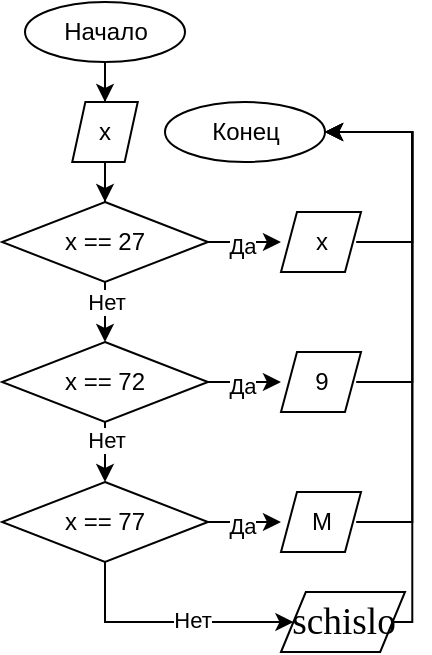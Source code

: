 <mxfile version="13.1.8" type="device"><diagram id="C5RBs43oDa-KdzZeNtuy" name="Page-1"><mxGraphModel dx="927" dy="368" grid="1" gridSize="10" guides="1" tooltips="1" connect="1" arrows="1" fold="1" page="1" pageScale="1" pageWidth="827" pageHeight="1169" math="0" shadow="0"><root><mxCell id="WIyWlLk6GJQsqaUBKTNV-0"/><mxCell id="WIyWlLk6GJQsqaUBKTNV-1" parent="WIyWlLk6GJQsqaUBKTNV-0"/><mxCell id="bj5KsWAAJyKkPCg6QgZc-83" style="edgeStyle=orthogonalEdgeStyle;rounded=0;orthogonalLoop=1;jettySize=auto;html=1;entryX=0.5;entryY=0;entryDx=0;entryDy=0;" edge="1" parent="WIyWlLk6GJQsqaUBKTNV-1" source="bj5KsWAAJyKkPCg6QgZc-84" target="bj5KsWAAJyKkPCg6QgZc-86"><mxGeometry relative="1" as="geometry"/></mxCell><mxCell id="bj5KsWAAJyKkPCg6QgZc-84" value="Начало" style="ellipse;whiteSpace=wrap;html=1;" vertex="1" parent="WIyWlLk6GJQsqaUBKTNV-1"><mxGeometry x="81.5" y="100" width="80" height="30" as="geometry"/></mxCell><mxCell id="bj5KsWAAJyKkPCg6QgZc-85" style="edgeStyle=orthogonalEdgeStyle;rounded=0;orthogonalLoop=1;jettySize=auto;html=1;entryX=0.5;entryY=0;entryDx=0;entryDy=0;" edge="1" parent="WIyWlLk6GJQsqaUBKTNV-1" source="bj5KsWAAJyKkPCg6QgZc-86" target="bj5KsWAAJyKkPCg6QgZc-91"><mxGeometry relative="1" as="geometry"/></mxCell><mxCell id="bj5KsWAAJyKkPCg6QgZc-86" value="x" style="shape=parallelogram;perimeter=parallelogramPerimeter;whiteSpace=wrap;html=1;fontFamily=Helvetica;fontSize=12;fontColor=#000000;align=center;strokeColor=#000000;fillColor=#ffffff;" vertex="1" parent="WIyWlLk6GJQsqaUBKTNV-1"><mxGeometry x="105.13" y="150" width="32.75" height="30" as="geometry"/></mxCell><mxCell id="bj5KsWAAJyKkPCg6QgZc-87" style="edgeStyle=orthogonalEdgeStyle;rounded=0;orthogonalLoop=1;jettySize=auto;html=1;" edge="1" parent="WIyWlLk6GJQsqaUBKTNV-1" source="bj5KsWAAJyKkPCg6QgZc-91"><mxGeometry relative="1" as="geometry"><mxPoint x="209.472" y="220.034" as="targetPoint"/></mxGeometry></mxCell><mxCell id="bj5KsWAAJyKkPCg6QgZc-88" value="Да" style="edgeLabel;html=1;align=center;verticalAlign=middle;resizable=0;points=[];" vertex="1" connectable="0" parent="bj5KsWAAJyKkPCg6QgZc-87"><mxGeometry x="0.185" y="-1" relative="1" as="geometry"><mxPoint x="-5" as="offset"/></mxGeometry></mxCell><mxCell id="bj5KsWAAJyKkPCg6QgZc-89" style="edgeStyle=orthogonalEdgeStyle;rounded=0;orthogonalLoop=1;jettySize=auto;html=1;entryX=0.5;entryY=0;entryDx=0;entryDy=0;" edge="1" parent="WIyWlLk6GJQsqaUBKTNV-1" source="bj5KsWAAJyKkPCg6QgZc-91" target="bj5KsWAAJyKkPCg6QgZc-95"><mxGeometry relative="1" as="geometry"/></mxCell><mxCell id="bj5KsWAAJyKkPCg6QgZc-90" value="Нет" style="edgeLabel;html=1;align=center;verticalAlign=middle;resizable=0;points=[];" vertex="1" connectable="0" parent="bj5KsWAAJyKkPCg6QgZc-89"><mxGeometry x="-0.814" relative="1" as="geometry"><mxPoint y="5.43" as="offset"/></mxGeometry></mxCell><mxCell id="bj5KsWAAJyKkPCg6QgZc-91" value="x == 27" style="rhombus;whiteSpace=wrap;html=1;" vertex="1" parent="WIyWlLk6GJQsqaUBKTNV-1"><mxGeometry x="70" y="200" width="103" height="40" as="geometry"/></mxCell><mxCell id="bj5KsWAAJyKkPCg6QgZc-92" style="edgeStyle=orthogonalEdgeStyle;rounded=0;orthogonalLoop=1;jettySize=auto;html=1;entryX=1;entryY=0.5;entryDx=0;entryDy=0;" edge="1" parent="WIyWlLk6GJQsqaUBKTNV-1"><mxGeometry relative="1" as="geometry"><mxPoint x="247.102" y="220.034" as="sourcePoint"/><mxPoint x="231.5" y="165" as="targetPoint"/><Array as="points"><mxPoint x="275.13" y="220"/><mxPoint x="275.13" y="165"/></Array></mxGeometry></mxCell><mxCell id="bj5KsWAAJyKkPCg6QgZc-93" style="edgeStyle=orthogonalEdgeStyle;rounded=0;orthogonalLoop=1;jettySize=auto;html=1;" edge="1" parent="WIyWlLk6GJQsqaUBKTNV-1" source="bj5KsWAAJyKkPCg6QgZc-95"><mxGeometry relative="1" as="geometry"><mxPoint x="209.472" y="290.034" as="targetPoint"/></mxGeometry></mxCell><mxCell id="bj5KsWAAJyKkPCg6QgZc-94" value="Да" style="edgeLabel;html=1;align=center;verticalAlign=middle;resizable=0;points=[];" vertex="1" connectable="0" parent="bj5KsWAAJyKkPCg6QgZc-93"><mxGeometry x="0.185" y="-1" relative="1" as="geometry"><mxPoint x="-5" as="offset"/></mxGeometry></mxCell><mxCell id="bj5KsWAAJyKkPCg6QgZc-95" value="x == 72" style="rhombus;whiteSpace=wrap;html=1;" vertex="1" parent="WIyWlLk6GJQsqaUBKTNV-1"><mxGeometry x="70" y="270" width="103" height="40" as="geometry"/></mxCell><mxCell id="bj5KsWAAJyKkPCg6QgZc-96" style="edgeStyle=orthogonalEdgeStyle;rounded=0;orthogonalLoop=1;jettySize=auto;html=1;entryX=1;entryY=0.5;entryDx=0;entryDy=0;" edge="1" parent="WIyWlLk6GJQsqaUBKTNV-1"><mxGeometry relative="1" as="geometry"><mxPoint x="247.102" y="290.034" as="sourcePoint"/><mxPoint x="231.5" y="165" as="targetPoint"/><Array as="points"><mxPoint x="275.13" y="290"/><mxPoint x="275.13" y="165"/></Array></mxGeometry></mxCell><mxCell id="bj5KsWAAJyKkPCg6QgZc-97" style="edgeStyle=orthogonalEdgeStyle;rounded=0;orthogonalLoop=1;jettySize=auto;html=1;entryX=0.5;entryY=0;entryDx=0;entryDy=0;" edge="1" parent="WIyWlLk6GJQsqaUBKTNV-1" target="bj5KsWAAJyKkPCg6QgZc-103"><mxGeometry relative="1" as="geometry"><mxPoint x="121.5" y="310" as="sourcePoint"/></mxGeometry></mxCell><mxCell id="bj5KsWAAJyKkPCg6QgZc-98" value="Нет" style="edgeLabel;html=1;align=center;verticalAlign=middle;resizable=0;points=[];" vertex="1" connectable="0" parent="bj5KsWAAJyKkPCg6QgZc-97"><mxGeometry x="-0.814" relative="1" as="geometry"><mxPoint y="5.43" as="offset"/></mxGeometry></mxCell><mxCell id="bj5KsWAAJyKkPCg6QgZc-99" style="edgeStyle=orthogonalEdgeStyle;rounded=0;orthogonalLoop=1;jettySize=auto;html=1;" edge="1" parent="WIyWlLk6GJQsqaUBKTNV-1" source="bj5KsWAAJyKkPCg6QgZc-103"><mxGeometry relative="1" as="geometry"><mxPoint x="209.472" y="360.034" as="targetPoint"/></mxGeometry></mxCell><mxCell id="bj5KsWAAJyKkPCg6QgZc-100" value="Да" style="edgeLabel;html=1;align=center;verticalAlign=middle;resizable=0;points=[];" vertex="1" connectable="0" parent="bj5KsWAAJyKkPCg6QgZc-99"><mxGeometry x="0.185" y="-1" relative="1" as="geometry"><mxPoint x="-5" as="offset"/></mxGeometry></mxCell><mxCell id="bj5KsWAAJyKkPCg6QgZc-101" style="edgeStyle=orthogonalEdgeStyle;rounded=0;orthogonalLoop=1;jettySize=auto;html=1;entryX=0;entryY=0.5;entryDx=0;entryDy=0;" edge="1" parent="WIyWlLk6GJQsqaUBKTNV-1" source="bj5KsWAAJyKkPCg6QgZc-103" target="bj5KsWAAJyKkPCg6QgZc-110"><mxGeometry relative="1" as="geometry"><mxPoint x="206.38" y="409.86" as="targetPoint"/><Array as="points"><mxPoint x="121.5" y="410"/></Array></mxGeometry></mxCell><mxCell id="bj5KsWAAJyKkPCg6QgZc-102" value="Нет" style="edgeLabel;html=1;align=center;verticalAlign=middle;resizable=0;points=[];" vertex="1" connectable="0" parent="bj5KsWAAJyKkPCg6QgZc-101"><mxGeometry x="0.183" y="1" relative="1" as="geometry"><mxPoint as="offset"/></mxGeometry></mxCell><mxCell id="bj5KsWAAJyKkPCg6QgZc-103" value="x == 77" style="rhombus;whiteSpace=wrap;html=1;" vertex="1" parent="WIyWlLk6GJQsqaUBKTNV-1"><mxGeometry x="70" y="340" width="103" height="40" as="geometry"/></mxCell><mxCell id="bj5KsWAAJyKkPCg6QgZc-104" style="edgeStyle=orthogonalEdgeStyle;rounded=0;orthogonalLoop=1;jettySize=auto;html=1;entryX=1;entryY=0.5;entryDx=0;entryDy=0;" edge="1" parent="WIyWlLk6GJQsqaUBKTNV-1"><mxGeometry relative="1" as="geometry"><mxPoint x="247.102" y="360.034" as="sourcePoint"/><mxPoint x="231.5" y="165" as="targetPoint"/><Array as="points"><mxPoint x="275.13" y="360"/><mxPoint x="275.13" y="165"/></Array></mxGeometry></mxCell><mxCell id="bj5KsWAAJyKkPCg6QgZc-105" style="edgeStyle=orthogonalEdgeStyle;rounded=0;orthogonalLoop=1;jettySize=auto;html=1;entryX=1;entryY=0.5;entryDx=0;entryDy=0;" edge="1" parent="WIyWlLk6GJQsqaUBKTNV-1"><mxGeometry relative="1" as="geometry"><mxPoint x="247.102" y="410.034" as="sourcePoint"/><mxPoint x="231.5" y="165" as="targetPoint"/><Array as="points"><mxPoint x="275.13" y="410"/><mxPoint x="275.13" y="165"/></Array></mxGeometry></mxCell><mxCell id="bj5KsWAAJyKkPCg6QgZc-106" value="Конец" style="ellipse;whiteSpace=wrap;html=1;" vertex="1" parent="WIyWlLk6GJQsqaUBKTNV-1"><mxGeometry x="151.5" y="150" width="80" height="30" as="geometry"/></mxCell><mxCell id="bj5KsWAAJyKkPCg6QgZc-107" value="x" style="shape=parallelogram;perimeter=parallelogramPerimeter;whiteSpace=wrap;html=1;fontFamily=Helvetica;fontSize=12;fontColor=#000000;align=center;strokeColor=#000000;fillColor=#ffffff;" vertex="1" parent="WIyWlLk6GJQsqaUBKTNV-1"><mxGeometry x="209.5" y="205" width="40" height="30" as="geometry"/></mxCell><mxCell id="bj5KsWAAJyKkPCg6QgZc-108" value="9" style="shape=parallelogram;perimeter=parallelogramPerimeter;whiteSpace=wrap;html=1;fontFamily=Helvetica;fontSize=12;fontColor=#000000;align=center;strokeColor=#000000;fillColor=#ffffff;" vertex="1" parent="WIyWlLk6GJQsqaUBKTNV-1"><mxGeometry x="209.5" y="275" width="40" height="30" as="geometry"/></mxCell><mxCell id="bj5KsWAAJyKkPCg6QgZc-109" value="M" style="shape=parallelogram;perimeter=parallelogramPerimeter;whiteSpace=wrap;html=1;fontFamily=Helvetica;fontSize=12;fontColor=#000000;align=center;strokeColor=#000000;fillColor=#ffffff;" vertex="1" parent="WIyWlLk6GJQsqaUBKTNV-1"><mxGeometry x="209.5" y="345" width="40" height="30" as="geometry"/></mxCell><mxCell id="bj5KsWAAJyKkPCg6QgZc-110" value="&lt;span lang=&quot;EN-US&quot; style=&quot;font-size: 14pt ; font-family: &amp;#34;times new roman&amp;#34; , serif&quot;&gt;schislo&lt;/span&gt;&lt;span style=&quot;font-size: medium&quot;&gt;&lt;/span&gt;" style="shape=parallelogram;perimeter=parallelogramPerimeter;whiteSpace=wrap;html=1;fontFamily=Helvetica;fontSize=12;fontColor=#000000;align=center;strokeColor=#000000;fillColor=#ffffff;" vertex="1" parent="WIyWlLk6GJQsqaUBKTNV-1"><mxGeometry x="209.5" y="395" width="62" height="30" as="geometry"/></mxCell></root></mxGraphModel></diagram></mxfile>